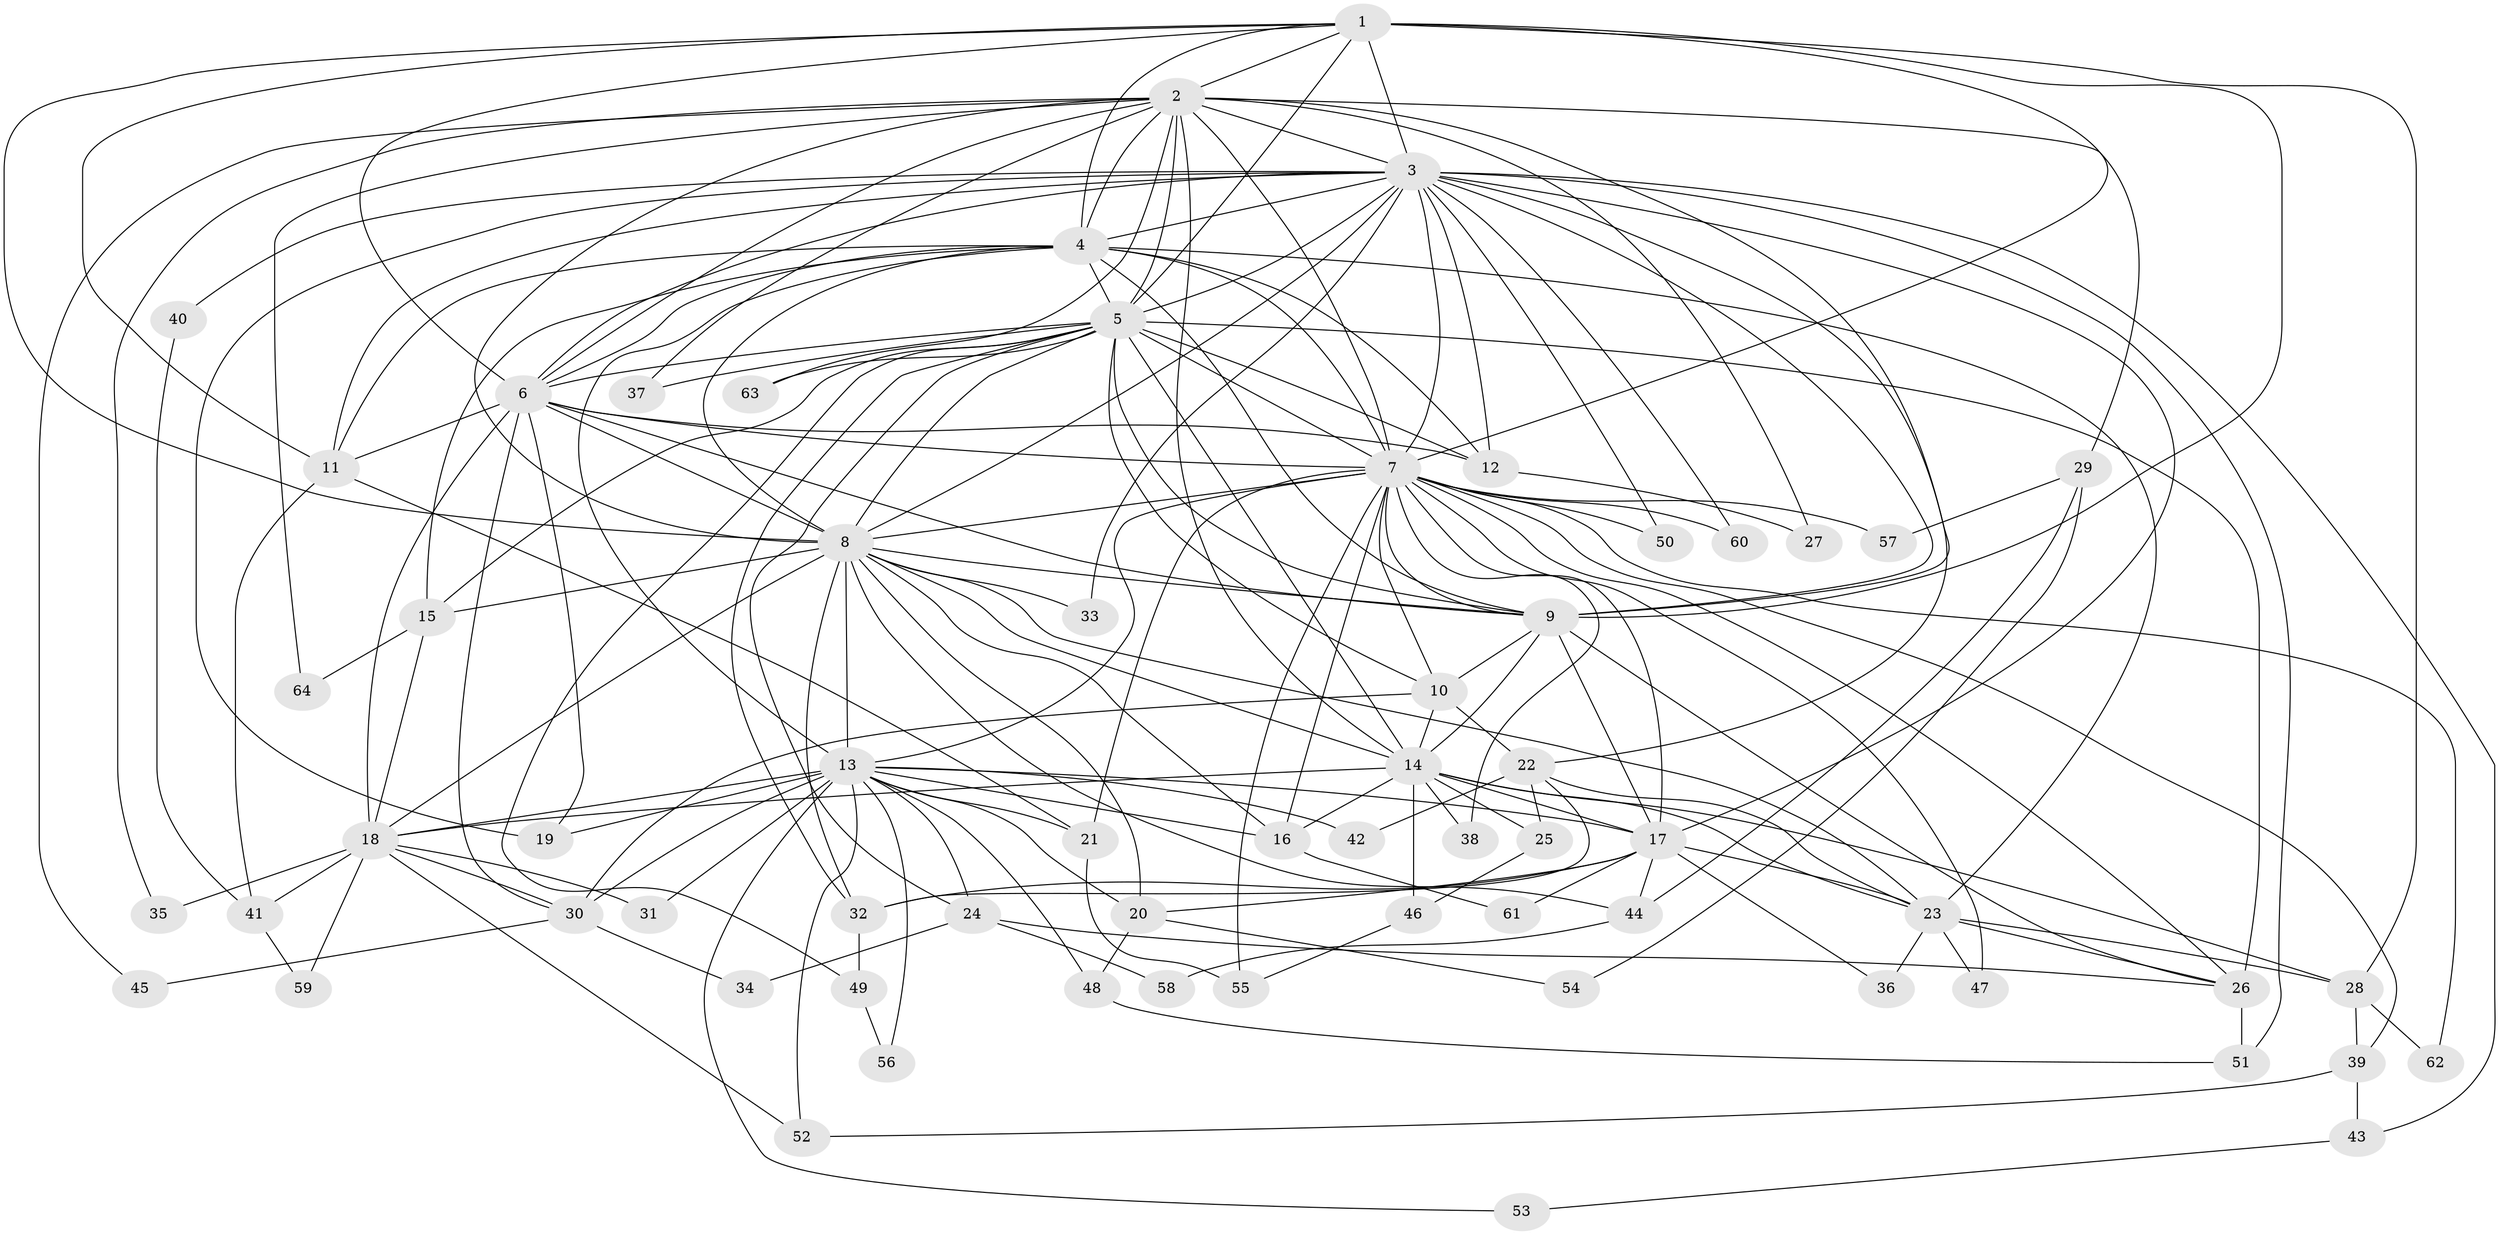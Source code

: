 // original degree distribution, {16: 0.0078125, 20: 0.0078125, 24: 0.015625, 19: 0.015625, 21: 0.015625, 23: 0.0078125, 22: 0.0078125, 6: 0.0234375, 4: 0.109375, 5: 0.046875, 8: 0.015625, 18: 0.0078125, 2: 0.546875, 3: 0.1640625, 12: 0.0078125}
// Generated by graph-tools (version 1.1) at 2025/35/03/09/25 02:35:11]
// undirected, 64 vertices, 181 edges
graph export_dot {
graph [start="1"]
  node [color=gray90,style=filled];
  1;
  2;
  3;
  4;
  5;
  6;
  7;
  8;
  9;
  10;
  11;
  12;
  13;
  14;
  15;
  16;
  17;
  18;
  19;
  20;
  21;
  22;
  23;
  24;
  25;
  26;
  27;
  28;
  29;
  30;
  31;
  32;
  33;
  34;
  35;
  36;
  37;
  38;
  39;
  40;
  41;
  42;
  43;
  44;
  45;
  46;
  47;
  48;
  49;
  50;
  51;
  52;
  53;
  54;
  55;
  56;
  57;
  58;
  59;
  60;
  61;
  62;
  63;
  64;
  1 -- 2 [weight=2.0];
  1 -- 3 [weight=1.0];
  1 -- 4 [weight=2.0];
  1 -- 5 [weight=1.0];
  1 -- 6 [weight=1.0];
  1 -- 7 [weight=2.0];
  1 -- 8 [weight=1.0];
  1 -- 9 [weight=1.0];
  1 -- 11 [weight=1.0];
  1 -- 28 [weight=4.0];
  2 -- 3 [weight=1.0];
  2 -- 4 [weight=2.0];
  2 -- 5 [weight=1.0];
  2 -- 6 [weight=1.0];
  2 -- 7 [weight=2.0];
  2 -- 8 [weight=1.0];
  2 -- 9 [weight=1.0];
  2 -- 14 [weight=1.0];
  2 -- 27 [weight=1.0];
  2 -- 29 [weight=1.0];
  2 -- 35 [weight=1.0];
  2 -- 37 [weight=1.0];
  2 -- 45 [weight=1.0];
  2 -- 63 [weight=1.0];
  2 -- 64 [weight=1.0];
  3 -- 4 [weight=1.0];
  3 -- 5 [weight=3.0];
  3 -- 6 [weight=1.0];
  3 -- 7 [weight=3.0];
  3 -- 8 [weight=1.0];
  3 -- 9 [weight=1.0];
  3 -- 11 [weight=1.0];
  3 -- 12 [weight=1.0];
  3 -- 17 [weight=1.0];
  3 -- 19 [weight=1.0];
  3 -- 22 [weight=1.0];
  3 -- 33 [weight=1.0];
  3 -- 40 [weight=1.0];
  3 -- 43 [weight=1.0];
  3 -- 50 [weight=1.0];
  3 -- 51 [weight=1.0];
  3 -- 60 [weight=1.0];
  4 -- 5 [weight=10.0];
  4 -- 6 [weight=1.0];
  4 -- 7 [weight=2.0];
  4 -- 8 [weight=1.0];
  4 -- 9 [weight=1.0];
  4 -- 11 [weight=1.0];
  4 -- 12 [weight=1.0];
  4 -- 13 [weight=1.0];
  4 -- 15 [weight=1.0];
  4 -- 23 [weight=1.0];
  5 -- 6 [weight=1.0];
  5 -- 7 [weight=3.0];
  5 -- 8 [weight=1.0];
  5 -- 9 [weight=3.0];
  5 -- 10 [weight=1.0];
  5 -- 12 [weight=1.0];
  5 -- 14 [weight=1.0];
  5 -- 15 [weight=2.0];
  5 -- 24 [weight=1.0];
  5 -- 26 [weight=10.0];
  5 -- 32 [weight=1.0];
  5 -- 37 [weight=1.0];
  5 -- 49 [weight=1.0];
  5 -- 63 [weight=1.0];
  6 -- 7 [weight=2.0];
  6 -- 8 [weight=2.0];
  6 -- 9 [weight=1.0];
  6 -- 11 [weight=1.0];
  6 -- 12 [weight=1.0];
  6 -- 18 [weight=7.0];
  6 -- 19 [weight=1.0];
  6 -- 30 [weight=1.0];
  7 -- 8 [weight=3.0];
  7 -- 9 [weight=3.0];
  7 -- 10 [weight=1.0];
  7 -- 13 [weight=1.0];
  7 -- 16 [weight=1.0];
  7 -- 17 [weight=1.0];
  7 -- 21 [weight=1.0];
  7 -- 26 [weight=2.0];
  7 -- 38 [weight=1.0];
  7 -- 39 [weight=2.0];
  7 -- 47 [weight=1.0];
  7 -- 50 [weight=1.0];
  7 -- 55 [weight=1.0];
  7 -- 57 [weight=1.0];
  7 -- 60 [weight=1.0];
  7 -- 62 [weight=1.0];
  8 -- 9 [weight=1.0];
  8 -- 13 [weight=1.0];
  8 -- 14 [weight=2.0];
  8 -- 15 [weight=1.0];
  8 -- 16 [weight=1.0];
  8 -- 18 [weight=2.0];
  8 -- 20 [weight=1.0];
  8 -- 23 [weight=1.0];
  8 -- 32 [weight=1.0];
  8 -- 33 [weight=1.0];
  8 -- 44 [weight=1.0];
  9 -- 10 [weight=1.0];
  9 -- 14 [weight=1.0];
  9 -- 17 [weight=7.0];
  9 -- 26 [weight=1.0];
  10 -- 14 [weight=1.0];
  10 -- 22 [weight=1.0];
  10 -- 30 [weight=1.0];
  11 -- 21 [weight=2.0];
  11 -- 41 [weight=1.0];
  12 -- 27 [weight=1.0];
  13 -- 16 [weight=1.0];
  13 -- 17 [weight=1.0];
  13 -- 18 [weight=1.0];
  13 -- 19 [weight=1.0];
  13 -- 20 [weight=1.0];
  13 -- 21 [weight=2.0];
  13 -- 24 [weight=1.0];
  13 -- 30 [weight=1.0];
  13 -- 31 [weight=1.0];
  13 -- 42 [weight=1.0];
  13 -- 48 [weight=1.0];
  13 -- 52 [weight=1.0];
  13 -- 53 [weight=1.0];
  13 -- 56 [weight=1.0];
  14 -- 16 [weight=1.0];
  14 -- 17 [weight=1.0];
  14 -- 18 [weight=1.0];
  14 -- 23 [weight=1.0];
  14 -- 25 [weight=1.0];
  14 -- 28 [weight=1.0];
  14 -- 38 [weight=1.0];
  14 -- 46 [weight=1.0];
  15 -- 18 [weight=1.0];
  15 -- 64 [weight=1.0];
  16 -- 61 [weight=1.0];
  17 -- 20 [weight=1.0];
  17 -- 23 [weight=1.0];
  17 -- 32 [weight=1.0];
  17 -- 36 [weight=1.0];
  17 -- 44 [weight=1.0];
  17 -- 61 [weight=1.0];
  18 -- 30 [weight=1.0];
  18 -- 31 [weight=1.0];
  18 -- 35 [weight=1.0];
  18 -- 41 [weight=1.0];
  18 -- 52 [weight=1.0];
  18 -- 59 [weight=1.0];
  20 -- 48 [weight=1.0];
  20 -- 54 [weight=1.0];
  21 -- 55 [weight=1.0];
  22 -- 23 [weight=1.0];
  22 -- 25 [weight=1.0];
  22 -- 32 [weight=1.0];
  22 -- 42 [weight=1.0];
  23 -- 26 [weight=1.0];
  23 -- 28 [weight=2.0];
  23 -- 36 [weight=1.0];
  23 -- 47 [weight=1.0];
  24 -- 26 [weight=1.0];
  24 -- 34 [weight=1.0];
  24 -- 58 [weight=1.0];
  25 -- 46 [weight=1.0];
  26 -- 51 [weight=1.0];
  28 -- 39 [weight=1.0];
  28 -- 62 [weight=1.0];
  29 -- 44 [weight=1.0];
  29 -- 54 [weight=1.0];
  29 -- 57 [weight=1.0];
  30 -- 34 [weight=1.0];
  30 -- 45 [weight=1.0];
  32 -- 49 [weight=1.0];
  39 -- 43 [weight=1.0];
  39 -- 52 [weight=1.0];
  40 -- 41 [weight=1.0];
  41 -- 59 [weight=1.0];
  43 -- 53 [weight=1.0];
  44 -- 58 [weight=1.0];
  46 -- 55 [weight=1.0];
  48 -- 51 [weight=1.0];
  49 -- 56 [weight=1.0];
}
